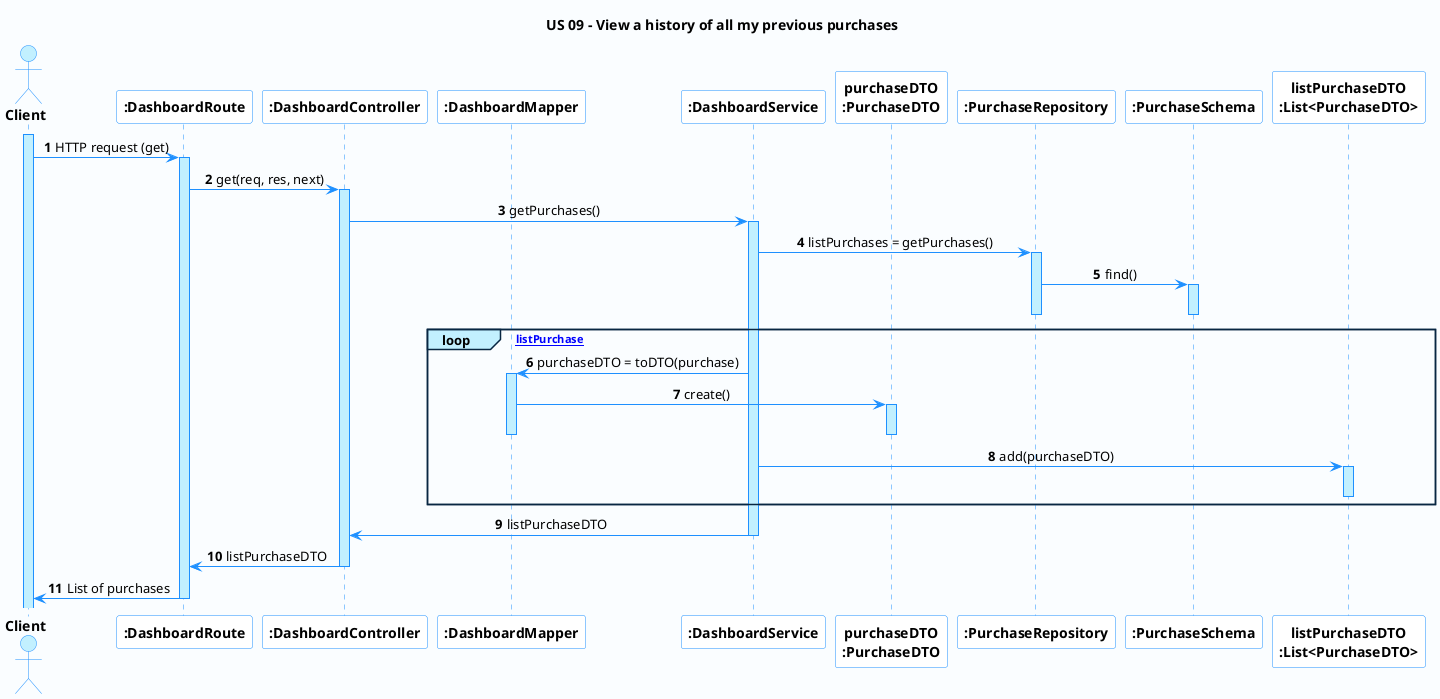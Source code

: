 @startuml hello

'-Style----------------------------------------------------------------------------------------------------------------

autonumber

skinparam DefaultTextAlignment center

skinparam BackgroundColor #fafdff

skinparam participant {
    BackgroundColor AWS_BG_COLOR
    BorderColor AWS_BORDER_COLOR
}

skinparam sequence {
    LifeLineBorderColor DodgerBlue
    LifeLineBackgroundColor APPLICATION

    ActorBackgroundColor APPLICATION
    ActorBorderColor DodgerBlue

    BackgroundColor #FFFFFF
    ArrowColor DodgerBlue
    BorderColor DodgerBlue
    ParticipantBorderColor DodgerBlue

    GroupBorderColor #082642
    GroupBackgroundColor APPLICATION
}

'-Title----------------------------------------------------------------------------------------------------------------

title US 09 - View a history of all my previous purchases

'-Actors/Participants--------------------------------------------------------------------------------------------------

actor "<b>Client" as A
participant "<b>:DashboardRoute" as CR
participant "<b>:DashboardController" as CC
participant "<b>:DashboardMapper" as CM
participant "<b>:DashboardService" as CS
participant "<b>purchaseDTO\n<b>:PurchaseDTO" as CD
participant "<b>:PurchaseRepository" as CREP
participant "<b>:PurchaseSchema" as CSC
participant "<b>listPurchaseDTO\n<b>:List<PurchaseDTO>" as LCD


'-Associations---------------------------------------------------------------------------------------------------------

activate A

A -> CR: HTTP request (get)
activate CR

CR -> CC: get(req, res, next)
activate CC

CC -> CS : getPurchases()
activate CS
CS -> CREP : listPurchases = getPurchases()
activate CREP
CREP -> CSC : find()
activate CSC
deactivate CSC
deactivate CREP

loop [listPurchase]
CS -> CM : purchaseDTO = toDTO(purchase)
activate CM
CM -> CD : create()
activate CD
deactivate CD
deactivate CM
CS-> LCD : add(purchaseDTO)
activate LCD
deactivate LCD

end

CS -> CC : listPurchaseDTO
deactivate CS
CC -> CR: listPurchaseDTO
deactivate CC

CR -> A: List of purchases
deactivate CR
'----------------------------------------------------------------------------------------------------------------------

@enduml